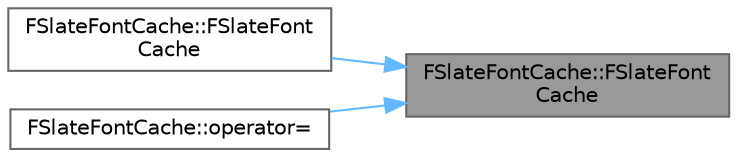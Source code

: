 digraph "FSlateFontCache::FSlateFontCache"
{
 // INTERACTIVE_SVG=YES
 // LATEX_PDF_SIZE
  bgcolor="transparent";
  edge [fontname=Helvetica,fontsize=10,labelfontname=Helvetica,labelfontsize=10];
  node [fontname=Helvetica,fontsize=10,shape=box,height=0.2,width=0.4];
  rankdir="RL";
  Node1 [id="Node000001",label="FSlateFontCache::FSlateFont\lCache",height=0.2,width=0.4,color="gray40", fillcolor="grey60", style="filled", fontcolor="black",tooltip="Constructor."];
  Node1 -> Node2 [id="edge1_Node000001_Node000002",dir="back",color="steelblue1",style="solid",tooltip=" "];
  Node2 [id="Node000002",label="FSlateFontCache::FSlateFont\lCache",height=0.2,width=0.4,color="grey40", fillcolor="white", style="filled",URL="$de/d59/classFSlateFontCache.html#a57442b279702c82bca985e1603773e2e",tooltip=" "];
  Node1 -> Node3 [id="edge2_Node000001_Node000003",dir="back",color="steelblue1",style="solid",tooltip=" "];
  Node3 [id="Node000003",label="FSlateFontCache::operator=",height=0.2,width=0.4,color="grey40", fillcolor="white", style="filled",URL="$de/d59/classFSlateFontCache.html#ab7d8459f3d0c4a8e76a98ab2d4e2c141",tooltip=" "];
}
